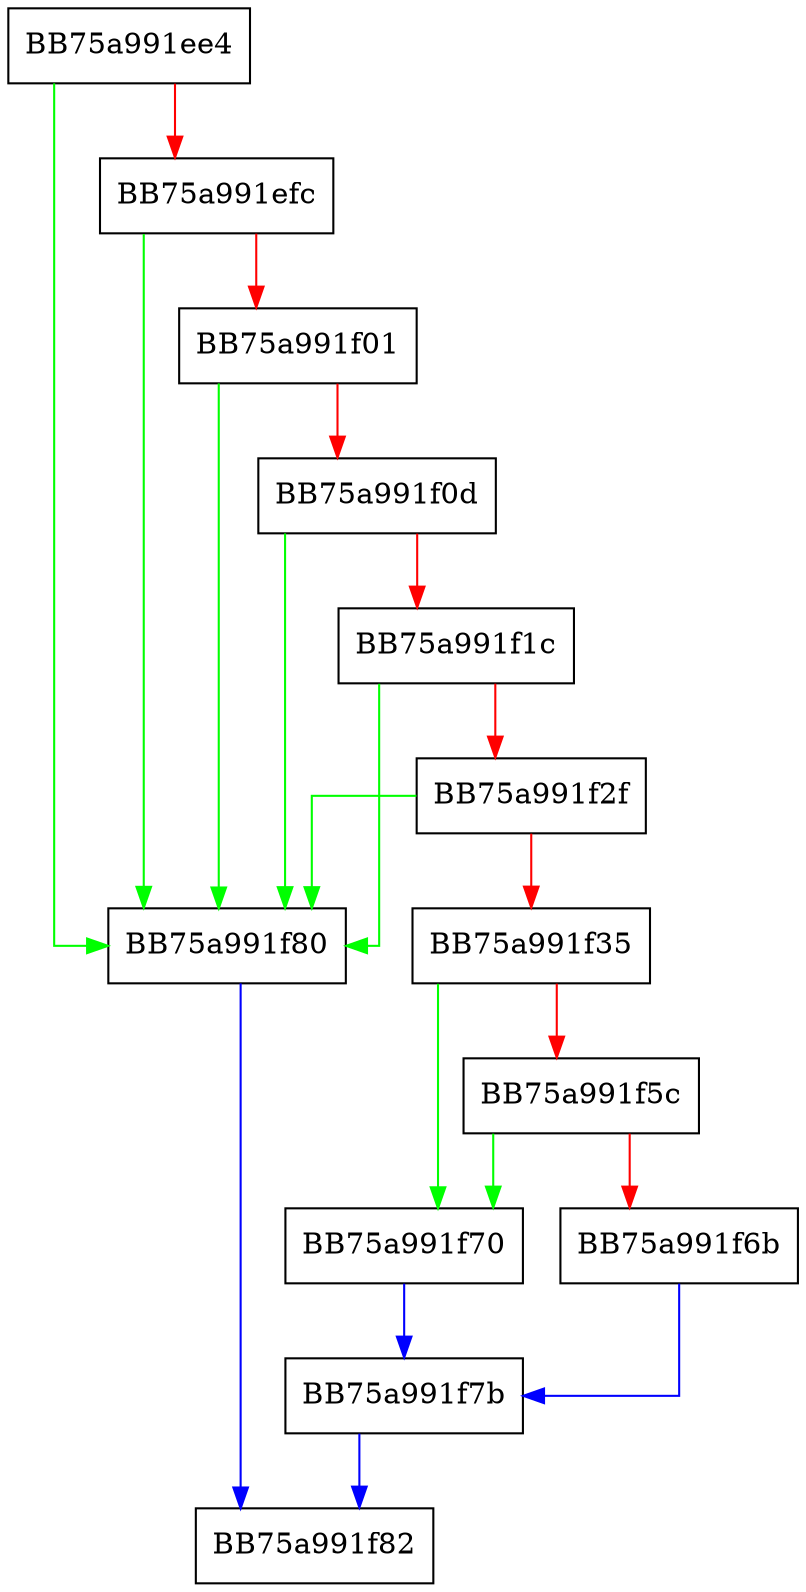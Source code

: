 digraph UKAM_POOL_push_free {
  node [shape="box"];
  graph [splines=ortho];
  BB75a991ee4 -> BB75a991f80 [color="green"];
  BB75a991ee4 -> BB75a991efc [color="red"];
  BB75a991efc -> BB75a991f80 [color="green"];
  BB75a991efc -> BB75a991f01 [color="red"];
  BB75a991f01 -> BB75a991f80 [color="green"];
  BB75a991f01 -> BB75a991f0d [color="red"];
  BB75a991f0d -> BB75a991f80 [color="green"];
  BB75a991f0d -> BB75a991f1c [color="red"];
  BB75a991f1c -> BB75a991f80 [color="green"];
  BB75a991f1c -> BB75a991f2f [color="red"];
  BB75a991f2f -> BB75a991f80 [color="green"];
  BB75a991f2f -> BB75a991f35 [color="red"];
  BB75a991f35 -> BB75a991f70 [color="green"];
  BB75a991f35 -> BB75a991f5c [color="red"];
  BB75a991f5c -> BB75a991f70 [color="green"];
  BB75a991f5c -> BB75a991f6b [color="red"];
  BB75a991f6b -> BB75a991f7b [color="blue"];
  BB75a991f70 -> BB75a991f7b [color="blue"];
  BB75a991f7b -> BB75a991f82 [color="blue"];
  BB75a991f80 -> BB75a991f82 [color="blue"];
}